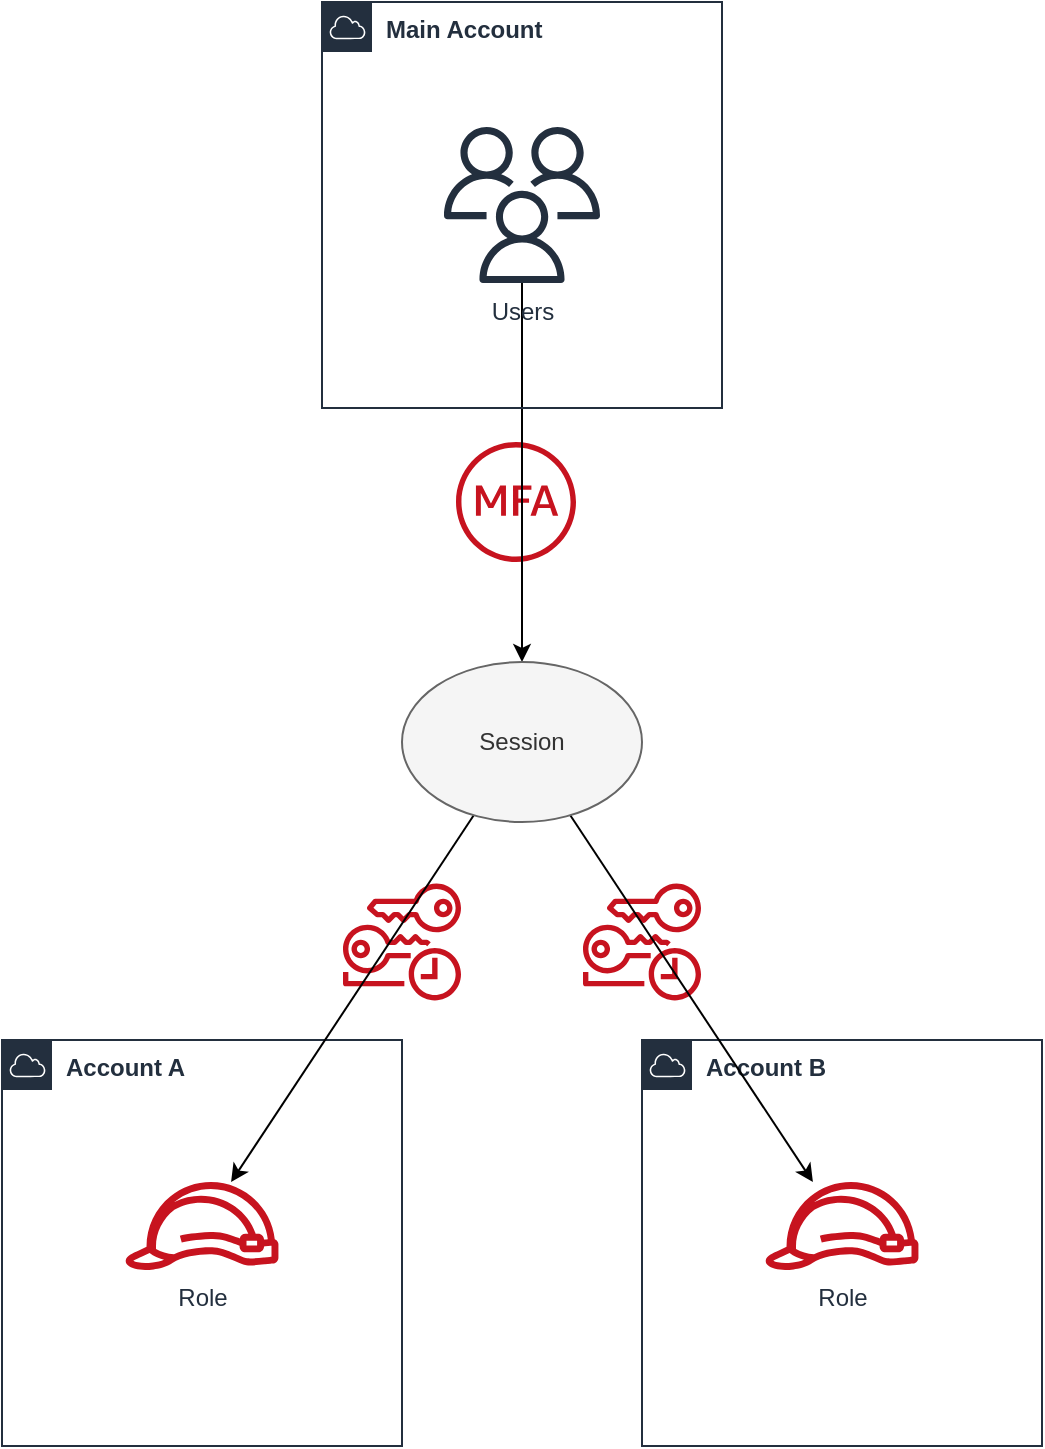 <mxfile version="12.1.7" type="device" pages="1"><diagram id="z_QemleaYv0jN4zuH2v9" name="Page-1"><mxGraphModel dx="1577" dy="1133" grid="1" gridSize="10" guides="1" tooltips="1" connect="1" arrows="1" fold="1" page="1" pageScale="1" pageWidth="827" pageHeight="1169" math="0" shadow="0"><root><mxCell id="0"/><mxCell id="1" parent="0"/><mxCell id="wESZB_30LUXkmUlu-Rnt-8" value="Account A" style="points=[[0,0],[0.25,0],[0.5,0],[0.75,0],[1,0],[1,0.25],[1,0.5],[1,0.75],[1,1],[0.75,1],[0.5,1],[0.25,1],[0,1],[0,0.75],[0,0.5],[0,0.25]];outlineConnect=0;gradientColor=none;html=1;whiteSpace=wrap;fontSize=12;fontStyle=1;shape=mxgraph.aws4.group;grIcon=mxgraph.aws4.group_aws_cloud;strokeColor=#232F3E;fillColor=none;verticalAlign=top;align=left;spacingLeft=30;fontColor=#232F3E;dashed=0;" vertex="1" parent="1"><mxGeometry x="130" y="589" width="200" height="203" as="geometry"/></mxCell><mxCell id="wESZB_30LUXkmUlu-Rnt-1" value="Role" style="outlineConnect=0;fontColor=#232F3E;gradientColor=none;fillColor=#C7131F;strokeColor=none;dashed=0;verticalLabelPosition=bottom;verticalAlign=top;align=center;html=1;fontSize=12;fontStyle=0;aspect=fixed;pointerEvents=1;shape=mxgraph.aws4.role;" vertex="1" parent="1"><mxGeometry x="191" y="660" width="78" height="44" as="geometry"/></mxCell><mxCell id="wESZB_30LUXkmUlu-Rnt-2" value="" style="outlineConnect=0;fontColor=#232F3E;gradientColor=none;fillColor=#C7131F;strokeColor=none;dashed=0;verticalLabelPosition=bottom;verticalAlign=top;align=center;html=1;fontSize=12;fontStyle=0;aspect=fixed;pointerEvents=1;shape=mxgraph.aws4.mfa_token;" vertex="1" parent="1"><mxGeometry x="357" y="290" width="60" height="60" as="geometry"/></mxCell><mxCell id="wESZB_30LUXkmUlu-Rnt-3" value="" style="outlineConnect=0;fontColor=#232F3E;gradientColor=none;fillColor=#C7131F;strokeColor=none;dashed=0;verticalLabelPosition=bottom;verticalAlign=top;align=center;html=1;fontSize=12;fontStyle=0;aspect=fixed;pointerEvents=1;shape=mxgraph.aws4.temporary_security_credential;" vertex="1" parent="1"><mxGeometry x="300.5" y="510" width="59" height="60" as="geometry"/></mxCell><mxCell id="wESZB_30LUXkmUlu-Rnt-16" value="" style="outlineConnect=0;fontColor=#232F3E;gradientColor=none;fillColor=#C7131F;strokeColor=none;dashed=0;verticalLabelPosition=bottom;verticalAlign=top;align=center;html=1;fontSize=12;fontStyle=0;aspect=fixed;pointerEvents=1;shape=mxgraph.aws4.temporary_security_credential;" vertex="1" parent="1"><mxGeometry x="420.5" y="510" width="59" height="60" as="geometry"/></mxCell><mxCell id="wESZB_30LUXkmUlu-Rnt-12" style="edgeStyle=orthogonalEdgeStyle;rounded=0;orthogonalLoop=1;jettySize=auto;html=1;" edge="1" parent="1" source="wESZB_30LUXkmUlu-Rnt-4" target="wESZB_30LUXkmUlu-Rnt-11"><mxGeometry relative="1" as="geometry"/></mxCell><mxCell id="wESZB_30LUXkmUlu-Rnt-5" value="Main Account" style="points=[[0,0],[0.25,0],[0.5,0],[0.75,0],[1,0],[1,0.25],[1,0.5],[1,0.75],[1,1],[0.75,1],[0.5,1],[0.25,1],[0,1],[0,0.75],[0,0.5],[0,0.25]];outlineConnect=0;gradientColor=none;html=1;whiteSpace=wrap;fontSize=12;fontStyle=1;shape=mxgraph.aws4.group;grIcon=mxgraph.aws4.group_aws_cloud;strokeColor=#232F3E;fillColor=none;verticalAlign=top;align=left;spacingLeft=30;fontColor=#232F3E;dashed=0;" vertex="1" parent="1"><mxGeometry x="290" y="70" width="200" height="203" as="geometry"/></mxCell><mxCell id="wESZB_30LUXkmUlu-Rnt-4" value="Users" style="outlineConnect=0;fontColor=#232F3E;gradientColor=none;fillColor=#232F3E;strokeColor=none;dashed=0;verticalLabelPosition=bottom;verticalAlign=top;align=center;html=1;fontSize=12;fontStyle=0;aspect=fixed;pointerEvents=1;shape=mxgraph.aws4.users;" vertex="1" parent="1"><mxGeometry x="351" y="132.5" width="78" height="78" as="geometry"/></mxCell><mxCell id="wESZB_30LUXkmUlu-Rnt-9" value="Account B" style="points=[[0,0],[0.25,0],[0.5,0],[0.75,0],[1,0],[1,0.25],[1,0.5],[1,0.75],[1,1],[0.75,1],[0.5,1],[0.25,1],[0,1],[0,0.75],[0,0.5],[0,0.25]];outlineConnect=0;gradientColor=none;html=1;whiteSpace=wrap;fontSize=12;fontStyle=1;shape=mxgraph.aws4.group;grIcon=mxgraph.aws4.group_aws_cloud;strokeColor=#232F3E;fillColor=none;verticalAlign=top;align=left;spacingLeft=30;fontColor=#232F3E;dashed=0;" vertex="1" parent="1"><mxGeometry x="450" y="589" width="200" height="203" as="geometry"/></mxCell><mxCell id="wESZB_30LUXkmUlu-Rnt-10" value="Role" style="outlineConnect=0;fontColor=#232F3E;gradientColor=none;fillColor=#C7131F;strokeColor=none;dashed=0;verticalLabelPosition=bottom;verticalAlign=top;align=center;html=1;fontSize=12;fontStyle=0;aspect=fixed;pointerEvents=1;shape=mxgraph.aws4.role;" vertex="1" parent="1"><mxGeometry x="511" y="660" width="78" height="44" as="geometry"/></mxCell><mxCell id="wESZB_30LUXkmUlu-Rnt-13" style="rounded=0;orthogonalLoop=1;jettySize=auto;html=1;" edge="1" parent="1" source="wESZB_30LUXkmUlu-Rnt-11" target="wESZB_30LUXkmUlu-Rnt-1"><mxGeometry relative="1" as="geometry"/></mxCell><mxCell id="wESZB_30LUXkmUlu-Rnt-14" style="edgeStyle=none;rounded=0;orthogonalLoop=1;jettySize=auto;html=1;" edge="1" parent="1" source="wESZB_30LUXkmUlu-Rnt-11" target="wESZB_30LUXkmUlu-Rnt-10"><mxGeometry relative="1" as="geometry"/></mxCell><mxCell id="wESZB_30LUXkmUlu-Rnt-11" value="Session" style="ellipse;whiteSpace=wrap;html=1;fillColor=#f5f5f5;strokeColor=#666666;fontColor=#333333;" vertex="1" parent="1"><mxGeometry x="330" y="400" width="120" height="80" as="geometry"/></mxCell></root></mxGraphModel></diagram></mxfile>